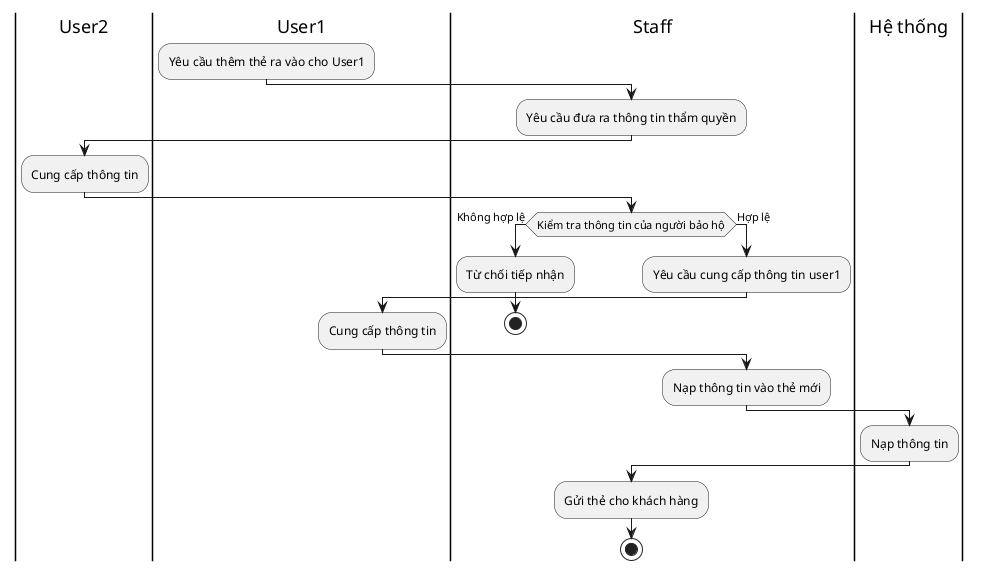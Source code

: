 @startuml
|User2|
|User1|
:Yêu cầu thêm thẻ ra vào cho User1;
|Staff|
:Yêu cầu đưa ra thông tin thẩm quyền;
|User2|
:Cung cấp thông tin;
|Staff|
if(Kiểm tra thông tin của người bảo hộ) then (Không hợp lệ)
:Từ chối tiếp nhận;
stop
else (Hợp lệ)
:Yêu cầu cung cấp thông tin user1;
|User1|
:Cung cấp thông tin;
|Staff|
:Nạp thông tin vào thẻ mới;
|Hệ thống|
:Nạp thông tin;
endif
|Staff|
:Gửi thẻ cho khách hàng;
stop
@enduml